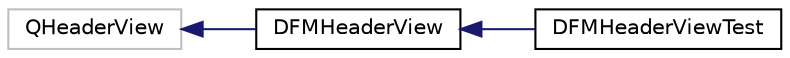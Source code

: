 digraph "类继承关系图"
{
  edge [fontname="Helvetica",fontsize="10",labelfontname="Helvetica",labelfontsize="10"];
  node [fontname="Helvetica",fontsize="10",shape=record];
  rankdir="LR";
  Node1641 [label="QHeaderView",height=0.2,width=0.4,color="grey75", fillcolor="white", style="filled"];
  Node1641 -> Node0 [dir="back",color="midnightblue",fontsize="10",style="solid",fontname="Helvetica"];
  Node0 [label="DFMHeaderView",height=0.2,width=0.4,color="black", fillcolor="white", style="filled",URL="$class_d_f_m_header_view.html"];
  Node0 -> Node1 [dir="back",color="midnightblue",fontsize="10",style="solid",fontname="Helvetica"];
  Node1 [label="DFMHeaderViewTest",height=0.2,width=0.4,color="black", fillcolor="white", style="filled",URL="$class_d_f_m_header_view_test.html"];
}
